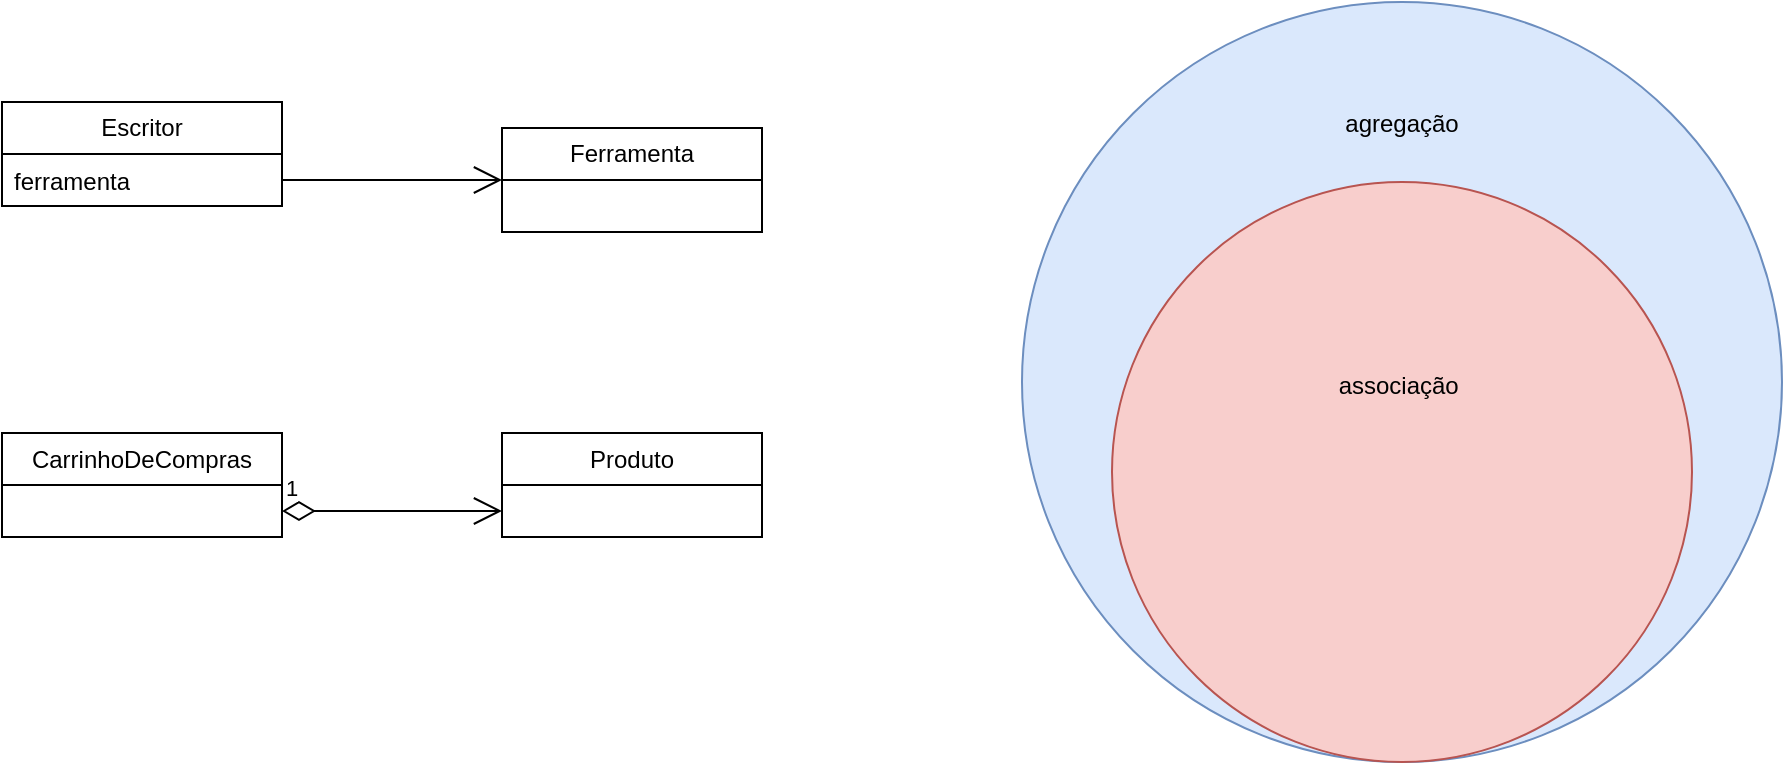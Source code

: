 <mxfile version="21.5.2" type="device">
  <diagram name="Página-1" id="wI_QIBwPtZlQ_j5HgBnW">
    <mxGraphModel dx="1035" dy="614" grid="1" gridSize="10" guides="1" tooltips="1" connect="1" arrows="1" fold="1" page="1" pageScale="1" pageWidth="827" pageHeight="1169" math="0" shadow="0">
      <root>
        <mxCell id="0" />
        <mxCell id="1" parent="0" />
        <mxCell id="8E8iw93Pu9esOg_6Umh9-1" value="agregação&lt;br&gt;&lt;br&gt;&lt;br&gt;&lt;br&gt;&lt;br&gt;&lt;br&gt;&lt;br&gt;&lt;br&gt;&lt;br&gt;&lt;br&gt;&lt;br&gt;&lt;br&gt;&lt;br&gt;&lt;br&gt;&lt;br&gt;&lt;br&gt;&lt;br&gt;&lt;br&gt;&lt;br&gt;" style="ellipse;whiteSpace=wrap;html=1;aspect=fixed;fillColor=#dae8fc;strokeColor=#6c8ebf;" vertex="1" parent="1">
          <mxGeometry x="570" y="50" width="380" height="380" as="geometry" />
        </mxCell>
        <object label="associação&amp;nbsp;&lt;br&gt;&lt;br&gt;&lt;br&gt;&lt;br&gt;&lt;br&gt;&lt;br&gt;&lt;br&gt;" associação="" id="h5jkZjKQKHEDU5x_hcdc-1">
          <mxCell style="ellipse;whiteSpace=wrap;html=1;aspect=fixed;noLabel=0;fillColor=#f8cecc;strokeColor=#b85450;" parent="1" vertex="1">
            <mxGeometry x="615" y="140" width="290" height="290" as="geometry" />
          </mxCell>
        </object>
        <mxCell id="h5jkZjKQKHEDU5x_hcdc-2" value="Escritor" style="swimlane;fontStyle=0;childLayout=stackLayout;horizontal=1;startSize=26;fillColor=none;horizontalStack=0;resizeParent=1;resizeParentMax=0;resizeLast=0;collapsible=1;marginBottom=0;whiteSpace=wrap;html=1;" parent="1" vertex="1">
          <mxGeometry x="60" y="100" width="140" height="52" as="geometry" />
        </mxCell>
        <mxCell id="h5jkZjKQKHEDU5x_hcdc-3" value="ferramenta&lt;br&gt;" style="text;strokeColor=none;fillColor=none;align=left;verticalAlign=top;spacingLeft=4;spacingRight=4;overflow=hidden;rotatable=0;points=[[0,0.5],[1,0.5]];portConstraint=eastwest;whiteSpace=wrap;html=1;" parent="h5jkZjKQKHEDU5x_hcdc-2" vertex="1">
          <mxGeometry y="26" width="140" height="26" as="geometry" />
        </mxCell>
        <mxCell id="h5jkZjKQKHEDU5x_hcdc-6" value="Ferramenta" style="swimlane;fontStyle=0;childLayout=stackLayout;horizontal=1;startSize=26;fillColor=none;horizontalStack=0;resizeParent=1;resizeParentMax=0;resizeLast=0;collapsible=1;marginBottom=0;whiteSpace=wrap;html=1;" parent="1" vertex="1">
          <mxGeometry x="310" y="113" width="130" height="52" as="geometry" />
        </mxCell>
        <mxCell id="8E8iw93Pu9esOg_6Umh9-2" value="CarrinhoDeCompras" style="swimlane;fontStyle=0;childLayout=stackLayout;horizontal=1;startSize=26;fillColor=none;horizontalStack=0;resizeParent=1;resizeParentMax=0;resizeLast=0;collapsible=1;marginBottom=0;whiteSpace=wrap;html=1;" vertex="1" parent="1">
          <mxGeometry x="60" y="265.5" width="140" height="52" as="geometry" />
        </mxCell>
        <mxCell id="8E8iw93Pu9esOg_6Umh9-4" value="Produto" style="swimlane;fontStyle=0;childLayout=stackLayout;horizontal=1;startSize=26;fillColor=none;horizontalStack=0;resizeParent=1;resizeParentMax=0;resizeLast=0;collapsible=1;marginBottom=0;whiteSpace=wrap;html=1;" vertex="1" parent="1">
          <mxGeometry x="310" y="265.5" width="130" height="52" as="geometry" />
        </mxCell>
        <mxCell id="8E8iw93Pu9esOg_6Umh9-8" value="1" style="endArrow=open;html=1;endSize=12;startArrow=diamondThin;startSize=14;startFill=0;edgeStyle=orthogonalEdgeStyle;align=left;verticalAlign=bottom;rounded=0;exitX=1;exitY=0.75;exitDx=0;exitDy=0;entryX=0;entryY=0.75;entryDx=0;entryDy=0;" edge="1" parent="1" source="8E8iw93Pu9esOg_6Umh9-2" target="8E8iw93Pu9esOg_6Umh9-4">
          <mxGeometry x="-1" y="3" relative="1" as="geometry">
            <mxPoint x="160" y="300" as="sourcePoint" />
            <mxPoint x="320" y="300" as="targetPoint" />
          </mxGeometry>
        </mxCell>
        <mxCell id="8E8iw93Pu9esOg_6Umh9-10" value="" style="endArrow=open;endFill=1;endSize=12;html=1;rounded=0;exitX=1;exitY=0.5;exitDx=0;exitDy=0;entryX=0;entryY=0.5;entryDx=0;entryDy=0;" edge="1" parent="1" source="h5jkZjKQKHEDU5x_hcdc-3" target="h5jkZjKQKHEDU5x_hcdc-6">
          <mxGeometry width="160" relative="1" as="geometry">
            <mxPoint x="180" y="210" as="sourcePoint" />
            <mxPoint x="340" y="210" as="targetPoint" />
          </mxGeometry>
        </mxCell>
      </root>
    </mxGraphModel>
  </diagram>
</mxfile>
